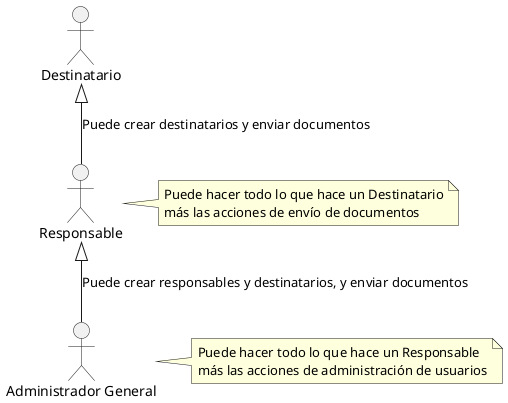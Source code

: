 @startuml
actor "Destinatario" as Destinatario
actor "Responsable" as Responsable
actor "Administrador General" as AdminGeneral

Destinatario <|-- Responsable : Puede crear destinatarios y enviar documentos
Responsable <|-- AdminGeneral : Puede crear responsables y destinatarios, y enviar documentos

note right of AdminGeneral
    Puede hacer todo lo que hace un Responsable
    más las acciones de administración de usuarios
end note

note right of Responsable
    Puede hacer todo lo que hace un Destinatario
    más las acciones de envío de documentos
end note
@enduml
